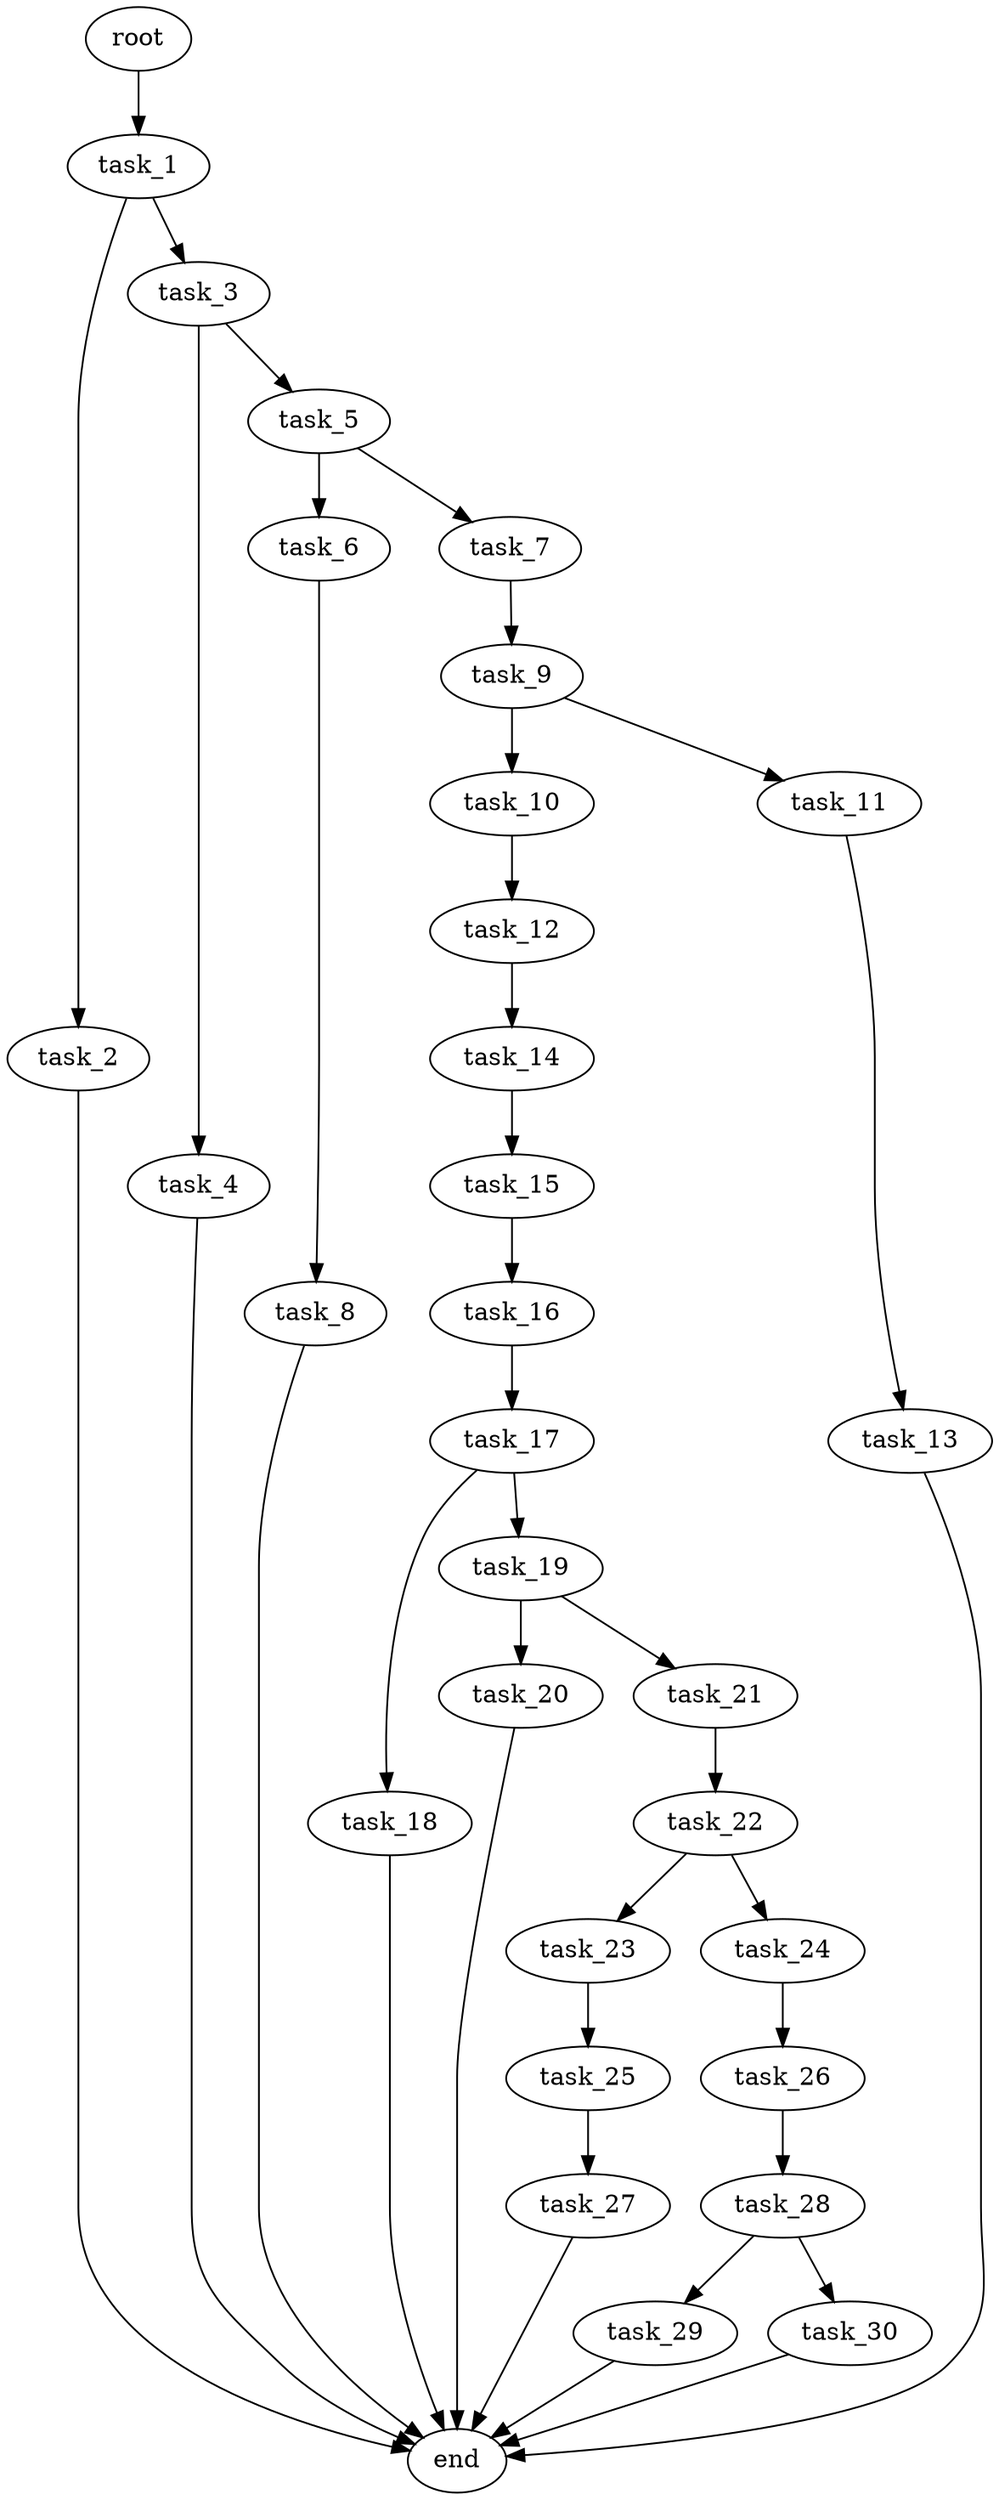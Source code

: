 digraph G {
  root [size="0.000000e+00"];
  task_1 [size="9.951498e+10"];
  task_2 [size="6.499131e+10"];
  task_3 [size="4.381563e+10"];
  task_4 [size="5.176241e+10"];
  task_5 [size="1.210921e+10"];
  task_6 [size="2.247749e+10"];
  task_7 [size="3.381518e+10"];
  task_8 [size="5.883499e+10"];
  task_9 [size="2.301917e+10"];
  task_10 [size="2.202954e+10"];
  task_11 [size="7.108599e+09"];
  task_12 [size="6.311398e+10"];
  task_13 [size="2.290189e+10"];
  task_14 [size="9.054295e+10"];
  task_15 [size="8.596494e+10"];
  task_16 [size="7.095026e+09"];
  task_17 [size="2.380808e+10"];
  task_18 [size="6.690109e+10"];
  task_19 [size="2.143154e+10"];
  task_20 [size="1.323986e+10"];
  task_21 [size="9.355207e+10"];
  task_22 [size="5.710860e+10"];
  task_23 [size="4.727238e+10"];
  task_24 [size="7.846410e+10"];
  task_25 [size="8.075162e+10"];
  task_26 [size="1.904909e+10"];
  task_27 [size="9.702112e+09"];
  task_28 [size="4.311081e+10"];
  task_29 [size="4.236363e+10"];
  task_30 [size="4.670780e+10"];
  end [size="0.000000e+00"];

  root -> task_1 [size="1.000000e-12"];
  task_1 -> task_2 [size="6.499131e+08"];
  task_1 -> task_3 [size="4.381563e+08"];
  task_2 -> end [size="1.000000e-12"];
  task_3 -> task_4 [size="5.176241e+08"];
  task_3 -> task_5 [size="1.210921e+08"];
  task_4 -> end [size="1.000000e-12"];
  task_5 -> task_6 [size="2.247749e+08"];
  task_5 -> task_7 [size="3.381518e+08"];
  task_6 -> task_8 [size="5.883499e+08"];
  task_7 -> task_9 [size="2.301917e+08"];
  task_8 -> end [size="1.000000e-12"];
  task_9 -> task_10 [size="2.202954e+08"];
  task_9 -> task_11 [size="7.108599e+07"];
  task_10 -> task_12 [size="6.311398e+08"];
  task_11 -> task_13 [size="2.290189e+08"];
  task_12 -> task_14 [size="9.054295e+08"];
  task_13 -> end [size="1.000000e-12"];
  task_14 -> task_15 [size="8.596494e+08"];
  task_15 -> task_16 [size="7.095026e+07"];
  task_16 -> task_17 [size="2.380808e+08"];
  task_17 -> task_18 [size="6.690109e+08"];
  task_17 -> task_19 [size="2.143154e+08"];
  task_18 -> end [size="1.000000e-12"];
  task_19 -> task_20 [size="1.323986e+08"];
  task_19 -> task_21 [size="9.355207e+08"];
  task_20 -> end [size="1.000000e-12"];
  task_21 -> task_22 [size="5.710860e+08"];
  task_22 -> task_23 [size="4.727238e+08"];
  task_22 -> task_24 [size="7.846410e+08"];
  task_23 -> task_25 [size="8.075162e+08"];
  task_24 -> task_26 [size="1.904909e+08"];
  task_25 -> task_27 [size="9.702112e+07"];
  task_26 -> task_28 [size="4.311081e+08"];
  task_27 -> end [size="1.000000e-12"];
  task_28 -> task_29 [size="4.236363e+08"];
  task_28 -> task_30 [size="4.670780e+08"];
  task_29 -> end [size="1.000000e-12"];
  task_30 -> end [size="1.000000e-12"];
}
